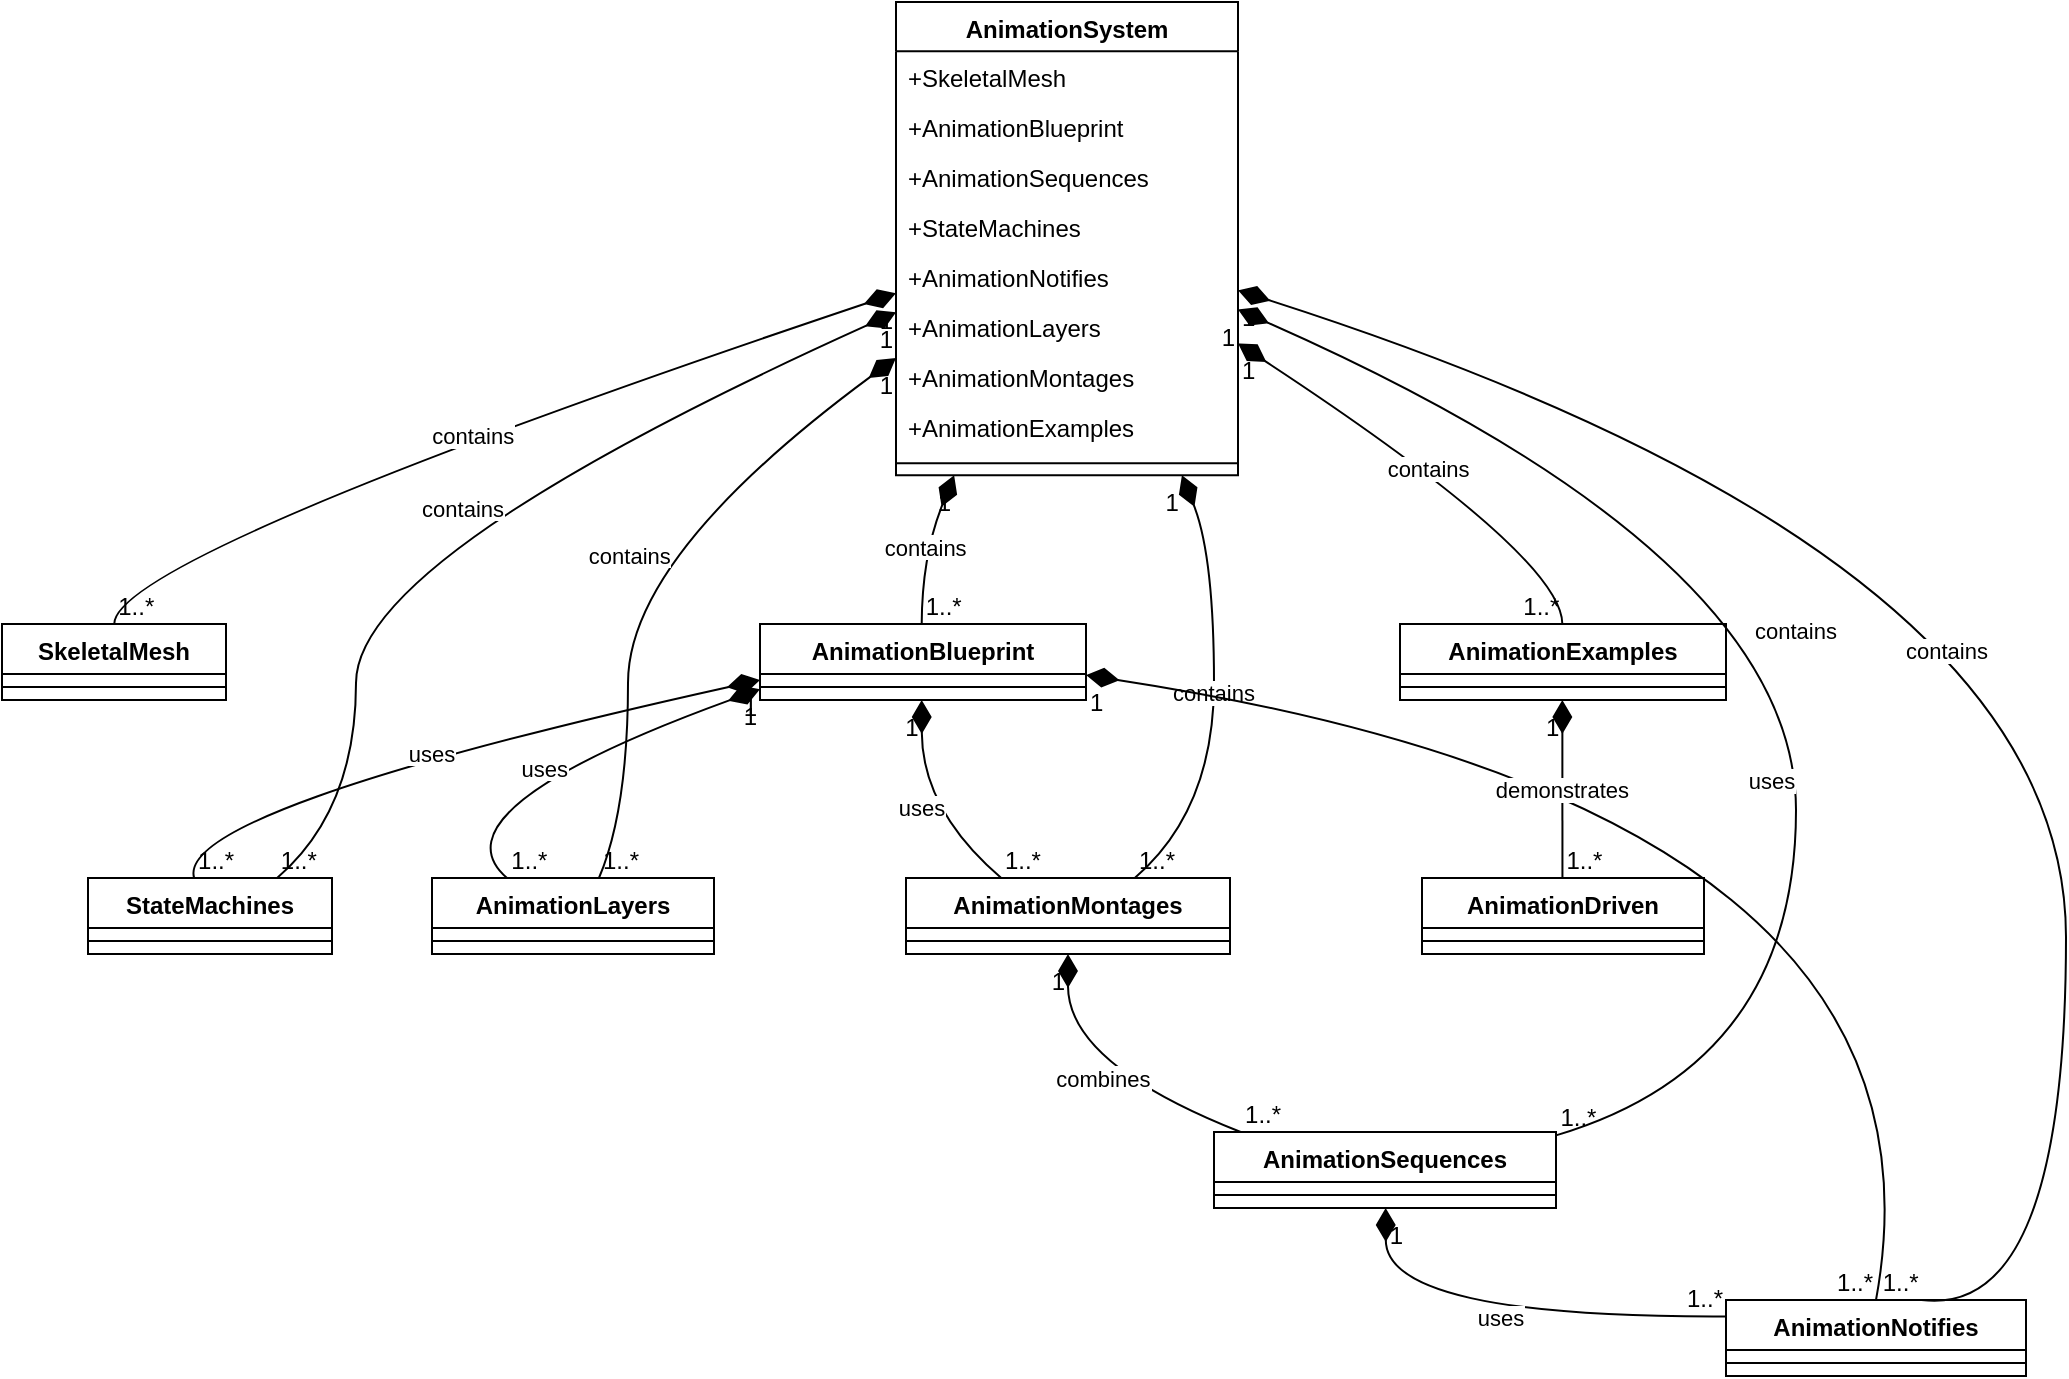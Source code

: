 <mxfile version="22.1.20" type="github">
  <diagram id="C5RBs43oDa-KdzZeNtuy" name="Page-1">
    <mxGraphModel dx="2391" dy="1103" grid="1" gridSize="10" guides="1" tooltips="1" connect="1" arrows="1" fold="1" page="1" pageScale="1" pageWidth="827" pageHeight="1169" math="0" shadow="0">
      <root>
        <mxCell id="WIyWlLk6GJQsqaUBKTNV-0" />
        <mxCell id="WIyWlLk6GJQsqaUBKTNV-1" parent="WIyWlLk6GJQsqaUBKTNV-0" />
        <mxCell id="pIJCKVKDnA2mxdf652Jw-0" value="AnimationSystem" style="swimlane;fontStyle=1;align=center;verticalAlign=top;childLayout=stackLayout;horizontal=1;startSize=24.632;horizontalStack=0;resizeParent=1;resizeParentMax=0;resizeLast=0;collapsible=0;marginBottom=0;" vertex="1" parent="WIyWlLk6GJQsqaUBKTNV-1">
          <mxGeometry x="567" y="520" width="171" height="236.632" as="geometry" />
        </mxCell>
        <mxCell id="pIJCKVKDnA2mxdf652Jw-1" value="+SkeletalMesh" style="text;strokeColor=none;fillColor=none;align=left;verticalAlign=top;spacingLeft=4;spacingRight=4;overflow=hidden;rotatable=0;points=[[0,0.5],[1,0.5]];portConstraint=eastwest;" vertex="1" parent="pIJCKVKDnA2mxdf652Jw-0">
          <mxGeometry y="24.632" width="171" height="25" as="geometry" />
        </mxCell>
        <mxCell id="pIJCKVKDnA2mxdf652Jw-2" value="+AnimationBlueprint" style="text;strokeColor=none;fillColor=none;align=left;verticalAlign=top;spacingLeft=4;spacingRight=4;overflow=hidden;rotatable=0;points=[[0,0.5],[1,0.5]];portConstraint=eastwest;" vertex="1" parent="pIJCKVKDnA2mxdf652Jw-0">
          <mxGeometry y="49.632" width="171" height="25" as="geometry" />
        </mxCell>
        <mxCell id="pIJCKVKDnA2mxdf652Jw-3" value="+AnimationSequences" style="text;strokeColor=none;fillColor=none;align=left;verticalAlign=top;spacingLeft=4;spacingRight=4;overflow=hidden;rotatable=0;points=[[0,0.5],[1,0.5]];portConstraint=eastwest;" vertex="1" parent="pIJCKVKDnA2mxdf652Jw-0">
          <mxGeometry y="74.632" width="171" height="25" as="geometry" />
        </mxCell>
        <mxCell id="pIJCKVKDnA2mxdf652Jw-4" value="+StateMachines" style="text;strokeColor=none;fillColor=none;align=left;verticalAlign=top;spacingLeft=4;spacingRight=4;overflow=hidden;rotatable=0;points=[[0,0.5],[1,0.5]];portConstraint=eastwest;" vertex="1" parent="pIJCKVKDnA2mxdf652Jw-0">
          <mxGeometry y="99.632" width="171" height="25" as="geometry" />
        </mxCell>
        <mxCell id="pIJCKVKDnA2mxdf652Jw-5" value="+AnimationNotifies" style="text;strokeColor=none;fillColor=none;align=left;verticalAlign=top;spacingLeft=4;spacingRight=4;overflow=hidden;rotatable=0;points=[[0,0.5],[1,0.5]];portConstraint=eastwest;" vertex="1" parent="pIJCKVKDnA2mxdf652Jw-0">
          <mxGeometry y="124.632" width="171" height="25" as="geometry" />
        </mxCell>
        <mxCell id="pIJCKVKDnA2mxdf652Jw-6" value="+AnimationLayers" style="text;strokeColor=none;fillColor=none;align=left;verticalAlign=top;spacingLeft=4;spacingRight=4;overflow=hidden;rotatable=0;points=[[0,0.5],[1,0.5]];portConstraint=eastwest;" vertex="1" parent="pIJCKVKDnA2mxdf652Jw-0">
          <mxGeometry y="149.632" width="171" height="25" as="geometry" />
        </mxCell>
        <mxCell id="pIJCKVKDnA2mxdf652Jw-7" value="+AnimationMontages" style="text;strokeColor=none;fillColor=none;align=left;verticalAlign=top;spacingLeft=4;spacingRight=4;overflow=hidden;rotatable=0;points=[[0,0.5],[1,0.5]];portConstraint=eastwest;" vertex="1" parent="pIJCKVKDnA2mxdf652Jw-0">
          <mxGeometry y="174.632" width="171" height="25" as="geometry" />
        </mxCell>
        <mxCell id="pIJCKVKDnA2mxdf652Jw-8" value="+AnimationExamples" style="text;strokeColor=none;fillColor=none;align=left;verticalAlign=top;spacingLeft=4;spacingRight=4;overflow=hidden;rotatable=0;points=[[0,0.5],[1,0.5]];portConstraint=eastwest;" vertex="1" parent="pIJCKVKDnA2mxdf652Jw-0">
          <mxGeometry y="199.632" width="171" height="25" as="geometry" />
        </mxCell>
        <mxCell id="pIJCKVKDnA2mxdf652Jw-9" style="line;strokeWidth=1;fillColor=none;align=left;verticalAlign=middle;spacingTop=-1;spacingLeft=3;spacingRight=3;rotatable=0;labelPosition=right;points=[];portConstraint=eastwest;strokeColor=inherit;" vertex="1" parent="pIJCKVKDnA2mxdf652Jw-0">
          <mxGeometry y="224.632" width="171" height="12" as="geometry" />
        </mxCell>
        <mxCell id="pIJCKVKDnA2mxdf652Jw-10" value="SkeletalMesh" style="swimlane;fontStyle=1;align=center;verticalAlign=top;childLayout=stackLayout;horizontal=1;startSize=25;horizontalStack=0;resizeParent=1;resizeParentMax=0;resizeLast=0;collapsible=0;marginBottom=0;" vertex="1" parent="WIyWlLk6GJQsqaUBKTNV-1">
          <mxGeometry x="120" y="831" width="112" height="38" as="geometry" />
        </mxCell>
        <mxCell id="pIJCKVKDnA2mxdf652Jw-11" style="line;strokeWidth=1;fillColor=none;align=left;verticalAlign=middle;spacingTop=-1;spacingLeft=3;spacingRight=3;rotatable=0;labelPosition=right;points=[];portConstraint=eastwest;strokeColor=inherit;" vertex="1" parent="pIJCKVKDnA2mxdf652Jw-10">
          <mxGeometry y="25" width="112" height="13" as="geometry" />
        </mxCell>
        <mxCell id="pIJCKVKDnA2mxdf652Jw-12" value="AnimationBlueprint" style="swimlane;fontStyle=1;align=center;verticalAlign=top;childLayout=stackLayout;horizontal=1;startSize=25;horizontalStack=0;resizeParent=1;resizeParentMax=0;resizeLast=0;collapsible=0;marginBottom=0;" vertex="1" parent="WIyWlLk6GJQsqaUBKTNV-1">
          <mxGeometry x="499" y="831" width="163" height="38" as="geometry" />
        </mxCell>
        <mxCell id="pIJCKVKDnA2mxdf652Jw-13" style="line;strokeWidth=1;fillColor=none;align=left;verticalAlign=middle;spacingTop=-1;spacingLeft=3;spacingRight=3;rotatable=0;labelPosition=right;points=[];portConstraint=eastwest;strokeColor=inherit;" vertex="1" parent="pIJCKVKDnA2mxdf652Jw-12">
          <mxGeometry y="25" width="163" height="13" as="geometry" />
        </mxCell>
        <mxCell id="pIJCKVKDnA2mxdf652Jw-14" value="AnimationSequences" style="swimlane;fontStyle=1;align=center;verticalAlign=top;childLayout=stackLayout;horizontal=1;startSize=25;horizontalStack=0;resizeParent=1;resizeParentMax=0;resizeLast=0;collapsible=0;marginBottom=0;" vertex="1" parent="WIyWlLk6GJQsqaUBKTNV-1">
          <mxGeometry x="726" y="1085" width="171" height="38" as="geometry" />
        </mxCell>
        <mxCell id="pIJCKVKDnA2mxdf652Jw-15" style="line;strokeWidth=1;fillColor=none;align=left;verticalAlign=middle;spacingTop=-1;spacingLeft=3;spacingRight=3;rotatable=0;labelPosition=right;points=[];portConstraint=eastwest;strokeColor=inherit;" vertex="1" parent="pIJCKVKDnA2mxdf652Jw-14">
          <mxGeometry y="25" width="171" height="13" as="geometry" />
        </mxCell>
        <mxCell id="pIJCKVKDnA2mxdf652Jw-16" value="StateMachines" style="swimlane;fontStyle=1;align=center;verticalAlign=top;childLayout=stackLayout;horizontal=1;startSize=25;horizontalStack=0;resizeParent=1;resizeParentMax=0;resizeLast=0;collapsible=0;marginBottom=0;" vertex="1" parent="WIyWlLk6GJQsqaUBKTNV-1">
          <mxGeometry x="163" y="958" width="122" height="38" as="geometry" />
        </mxCell>
        <mxCell id="pIJCKVKDnA2mxdf652Jw-17" style="line;strokeWidth=1;fillColor=none;align=left;verticalAlign=middle;spacingTop=-1;spacingLeft=3;spacingRight=3;rotatable=0;labelPosition=right;points=[];portConstraint=eastwest;strokeColor=inherit;" vertex="1" parent="pIJCKVKDnA2mxdf652Jw-16">
          <mxGeometry y="25" width="122" height="13" as="geometry" />
        </mxCell>
        <mxCell id="pIJCKVKDnA2mxdf652Jw-18" value="AnimationNotifies" style="swimlane;fontStyle=1;align=center;verticalAlign=top;childLayout=stackLayout;horizontal=1;startSize=25;horizontalStack=0;resizeParent=1;resizeParentMax=0;resizeLast=0;collapsible=0;marginBottom=0;" vertex="1" parent="WIyWlLk6GJQsqaUBKTNV-1">
          <mxGeometry x="982" y="1169" width="150" height="38" as="geometry" />
        </mxCell>
        <mxCell id="pIJCKVKDnA2mxdf652Jw-19" style="line;strokeWidth=1;fillColor=none;align=left;verticalAlign=middle;spacingTop=-1;spacingLeft=3;spacingRight=3;rotatable=0;labelPosition=right;points=[];portConstraint=eastwest;strokeColor=inherit;" vertex="1" parent="pIJCKVKDnA2mxdf652Jw-18">
          <mxGeometry y="25" width="150" height="13" as="geometry" />
        </mxCell>
        <mxCell id="pIJCKVKDnA2mxdf652Jw-20" value="AnimationLayers" style="swimlane;fontStyle=1;align=center;verticalAlign=top;childLayout=stackLayout;horizontal=1;startSize=25;horizontalStack=0;resizeParent=1;resizeParentMax=0;resizeLast=0;collapsible=0;marginBottom=0;" vertex="1" parent="WIyWlLk6GJQsqaUBKTNV-1">
          <mxGeometry x="335" y="958" width="141" height="38" as="geometry" />
        </mxCell>
        <mxCell id="pIJCKVKDnA2mxdf652Jw-21" style="line;strokeWidth=1;fillColor=none;align=left;verticalAlign=middle;spacingTop=-1;spacingLeft=3;spacingRight=3;rotatable=0;labelPosition=right;points=[];portConstraint=eastwest;strokeColor=inherit;" vertex="1" parent="pIJCKVKDnA2mxdf652Jw-20">
          <mxGeometry y="25" width="141" height="13" as="geometry" />
        </mxCell>
        <mxCell id="pIJCKVKDnA2mxdf652Jw-22" value="AnimationMontages" style="swimlane;fontStyle=1;align=center;verticalAlign=top;childLayout=stackLayout;horizontal=1;startSize=25;horizontalStack=0;resizeParent=1;resizeParentMax=0;resizeLast=0;collapsible=0;marginBottom=0;" vertex="1" parent="WIyWlLk6GJQsqaUBKTNV-1">
          <mxGeometry x="572" y="958" width="162" height="38" as="geometry" />
        </mxCell>
        <mxCell id="pIJCKVKDnA2mxdf652Jw-23" style="line;strokeWidth=1;fillColor=none;align=left;verticalAlign=middle;spacingTop=-1;spacingLeft=3;spacingRight=3;rotatable=0;labelPosition=right;points=[];portConstraint=eastwest;strokeColor=inherit;" vertex="1" parent="pIJCKVKDnA2mxdf652Jw-22">
          <mxGeometry y="25" width="162" height="13" as="geometry" />
        </mxCell>
        <mxCell id="pIJCKVKDnA2mxdf652Jw-24" value="AnimationExamples" style="swimlane;fontStyle=1;align=center;verticalAlign=top;childLayout=stackLayout;horizontal=1;startSize=25;horizontalStack=0;resizeParent=1;resizeParentMax=0;resizeLast=0;collapsible=0;marginBottom=0;" vertex="1" parent="WIyWlLk6GJQsqaUBKTNV-1">
          <mxGeometry x="819" y="831" width="163" height="38" as="geometry" />
        </mxCell>
        <mxCell id="pIJCKVKDnA2mxdf652Jw-25" style="line;strokeWidth=1;fillColor=none;align=left;verticalAlign=middle;spacingTop=-1;spacingLeft=3;spacingRight=3;rotatable=0;labelPosition=right;points=[];portConstraint=eastwest;strokeColor=inherit;" vertex="1" parent="pIJCKVKDnA2mxdf652Jw-24">
          <mxGeometry y="25" width="163" height="13" as="geometry" />
        </mxCell>
        <mxCell id="pIJCKVKDnA2mxdf652Jw-26" value="AnimationDriven" style="swimlane;fontStyle=1;align=center;verticalAlign=top;childLayout=stackLayout;horizontal=1;startSize=25;horizontalStack=0;resizeParent=1;resizeParentMax=0;resizeLast=0;collapsible=0;marginBottom=0;" vertex="1" parent="WIyWlLk6GJQsqaUBKTNV-1">
          <mxGeometry x="830" y="958" width="141" height="38" as="geometry" />
        </mxCell>
        <mxCell id="pIJCKVKDnA2mxdf652Jw-27" style="line;strokeWidth=1;fillColor=none;align=left;verticalAlign=middle;spacingTop=-1;spacingLeft=3;spacingRight=3;rotatable=0;labelPosition=right;points=[];portConstraint=eastwest;strokeColor=inherit;" vertex="1" parent="pIJCKVKDnA2mxdf652Jw-26">
          <mxGeometry y="25" width="141" height="13" as="geometry" />
        </mxCell>
        <mxCell id="pIJCKVKDnA2mxdf652Jw-28" value="contains" style="curved=1;startArrow=diamondThin;startSize=14;startFill=1;endArrow=none;exitX=0.002;exitY=0.615;entryX=0.501;entryY=0;rounded=0;" edge="1" parent="WIyWlLk6GJQsqaUBKTNV-1" source="pIJCKVKDnA2mxdf652Jw-0" target="pIJCKVKDnA2mxdf652Jw-10">
          <mxGeometry relative="1" as="geometry">
            <Array as="points">
              <mxPoint x="176" y="797" />
            </Array>
          </mxGeometry>
        </mxCell>
        <mxCell id="pIJCKVKDnA2mxdf652Jw-29" value="1" style="edgeLabel;resizable=0;labelBackgroundColor=none;fontSize=12;align=right;verticalAlign=top;" vertex="1" parent="pIJCKVKDnA2mxdf652Jw-28">
          <mxGeometry x="-1" relative="1" as="geometry" />
        </mxCell>
        <mxCell id="pIJCKVKDnA2mxdf652Jw-30" value="1..*" style="edgeLabel;resizable=0;labelBackgroundColor=none;fontSize=12;align=left;verticalAlign=bottom;" vertex="1" parent="pIJCKVKDnA2mxdf652Jw-28">
          <mxGeometry x="1" relative="1" as="geometry" />
        </mxCell>
        <mxCell id="pIJCKVKDnA2mxdf652Jw-31" value="contains" style="curved=1;startArrow=diamondThin;startSize=14;startFill=1;endArrow=none;exitX=0.17;exitY=1;entryX=0.496;entryY=0;rounded=0;" edge="1" parent="WIyWlLk6GJQsqaUBKTNV-1" source="pIJCKVKDnA2mxdf652Jw-0" target="pIJCKVKDnA2mxdf652Jw-12">
          <mxGeometry relative="1" as="geometry">
            <Array as="points">
              <mxPoint x="580" y="797" />
            </Array>
          </mxGeometry>
        </mxCell>
        <mxCell id="pIJCKVKDnA2mxdf652Jw-32" value="1" style="edgeLabel;resizable=0;labelBackgroundColor=none;fontSize=12;align=right;verticalAlign=top;" vertex="1" parent="pIJCKVKDnA2mxdf652Jw-31">
          <mxGeometry x="-1" relative="1" as="geometry" />
        </mxCell>
        <mxCell id="pIJCKVKDnA2mxdf652Jw-33" value="1..*" style="edgeLabel;resizable=0;labelBackgroundColor=none;fontSize=12;align=left;verticalAlign=bottom;" vertex="1" parent="pIJCKVKDnA2mxdf652Jw-31">
          <mxGeometry x="1" relative="1" as="geometry" />
        </mxCell>
        <mxCell id="pIJCKVKDnA2mxdf652Jw-34" value="contains" style="curved=1;startArrow=diamondThin;startSize=14;startFill=1;endArrow=none;exitX=1.004;exitY=0.651;entryX=1.004;entryY=0.041;rounded=0;" edge="1" parent="WIyWlLk6GJQsqaUBKTNV-1" source="pIJCKVKDnA2mxdf652Jw-0" target="pIJCKVKDnA2mxdf652Jw-14">
          <mxGeometry relative="1" as="geometry">
            <Array as="points">
              <mxPoint x="1017" y="797" />
              <mxPoint x="1017" y="1051" />
            </Array>
          </mxGeometry>
        </mxCell>
        <mxCell id="pIJCKVKDnA2mxdf652Jw-35" value="1" style="edgeLabel;resizable=0;labelBackgroundColor=none;fontSize=12;align=right;verticalAlign=top;" vertex="1" parent="pIJCKVKDnA2mxdf652Jw-34">
          <mxGeometry x="-1" relative="1" as="geometry" />
        </mxCell>
        <mxCell id="pIJCKVKDnA2mxdf652Jw-36" value="1..*" style="edgeLabel;resizable=0;labelBackgroundColor=none;fontSize=12;align=left;verticalAlign=bottom;" vertex="1" parent="pIJCKVKDnA2mxdf652Jw-34">
          <mxGeometry x="1" relative="1" as="geometry" />
        </mxCell>
        <mxCell id="pIJCKVKDnA2mxdf652Jw-37" value="contains" style="curved=1;startArrow=diamondThin;startSize=14;startFill=1;endArrow=none;exitX=0.002;exitY=0.655;entryX=0.775;entryY=0;rounded=0;" edge="1" parent="WIyWlLk6GJQsqaUBKTNV-1" source="pIJCKVKDnA2mxdf652Jw-0" target="pIJCKVKDnA2mxdf652Jw-16">
          <mxGeometry relative="1" as="geometry">
            <Array as="points">
              <mxPoint x="297" y="797" />
              <mxPoint x="297" y="924" />
            </Array>
          </mxGeometry>
        </mxCell>
        <mxCell id="pIJCKVKDnA2mxdf652Jw-38" value="1" style="edgeLabel;resizable=0;labelBackgroundColor=none;fontSize=12;align=right;verticalAlign=top;" vertex="1" parent="pIJCKVKDnA2mxdf652Jw-37">
          <mxGeometry x="-1" relative="1" as="geometry" />
        </mxCell>
        <mxCell id="pIJCKVKDnA2mxdf652Jw-39" value="1..*" style="edgeLabel;resizable=0;labelBackgroundColor=none;fontSize=12;align=left;verticalAlign=bottom;" vertex="1" parent="pIJCKVKDnA2mxdf652Jw-37">
          <mxGeometry x="1" relative="1" as="geometry" />
        </mxCell>
        <mxCell id="pIJCKVKDnA2mxdf652Jw-40" value="contains" style="curved=1;startArrow=diamondThin;startSize=14;startFill=1;endArrow=none;exitX=1.004;exitY=0.61;entryX=0.652;entryY=0;rounded=0;" edge="1" parent="WIyWlLk6GJQsqaUBKTNV-1" source="pIJCKVKDnA2mxdf652Jw-0" target="pIJCKVKDnA2mxdf652Jw-18">
          <mxGeometry x="-0.117" y="-63" relative="1" as="geometry">
            <Array as="points">
              <mxPoint x="1152" y="797" />
              <mxPoint x="1152" y="1178" />
            </Array>
            <mxPoint as="offset" />
          </mxGeometry>
        </mxCell>
        <mxCell id="pIJCKVKDnA2mxdf652Jw-41" value="1" style="edgeLabel;resizable=0;labelBackgroundColor=none;fontSize=12;align=left;verticalAlign=top;" vertex="1" parent="pIJCKVKDnA2mxdf652Jw-40">
          <mxGeometry x="-1" relative="1" as="geometry" />
        </mxCell>
        <mxCell id="pIJCKVKDnA2mxdf652Jw-42" value="1..*" style="edgeLabel;resizable=0;labelBackgroundColor=none;fontSize=12;align=right;verticalAlign=bottom;" vertex="1" parent="pIJCKVKDnA2mxdf652Jw-40">
          <mxGeometry x="1" relative="1" as="geometry" />
        </mxCell>
        <mxCell id="pIJCKVKDnA2mxdf652Jw-43" value="contains" style="curved=1;startArrow=diamondThin;startSize=14;startFill=1;endArrow=none;exitX=0.002;exitY=0.751;entryX=0.592;entryY=0;rounded=0;" edge="1" parent="WIyWlLk6GJQsqaUBKTNV-1" source="pIJCKVKDnA2mxdf652Jw-0" target="pIJCKVKDnA2mxdf652Jw-20">
          <mxGeometry relative="1" as="geometry">
            <Array as="points">
              <mxPoint x="433" y="797" />
              <mxPoint x="433" y="924" />
            </Array>
          </mxGeometry>
        </mxCell>
        <mxCell id="pIJCKVKDnA2mxdf652Jw-44" value="1" style="edgeLabel;resizable=0;labelBackgroundColor=none;fontSize=12;align=right;verticalAlign=top;" vertex="1" parent="pIJCKVKDnA2mxdf652Jw-43">
          <mxGeometry x="-1" relative="1" as="geometry" />
        </mxCell>
        <mxCell id="pIJCKVKDnA2mxdf652Jw-45" value="1..*" style="edgeLabel;resizable=0;labelBackgroundColor=none;fontSize=12;align=left;verticalAlign=bottom;" vertex="1" parent="pIJCKVKDnA2mxdf652Jw-43">
          <mxGeometry x="1" relative="1" as="geometry" />
        </mxCell>
        <mxCell id="pIJCKVKDnA2mxdf652Jw-46" value="contains" style="curved=1;startArrow=diamondThin;startSize=14;startFill=1;endArrow=none;exitX=0.836;exitY=1;entryX=0.706;entryY=0;rounded=0;" edge="1" parent="WIyWlLk6GJQsqaUBKTNV-1" source="pIJCKVKDnA2mxdf652Jw-0" target="pIJCKVKDnA2mxdf652Jw-22">
          <mxGeometry relative="1" as="geometry">
            <Array as="points">
              <mxPoint x="726" y="797" />
              <mxPoint x="726" y="924" />
            </Array>
          </mxGeometry>
        </mxCell>
        <mxCell id="pIJCKVKDnA2mxdf652Jw-47" value="1" style="edgeLabel;resizable=0;labelBackgroundColor=none;fontSize=12;align=right;verticalAlign=top;" vertex="1" parent="pIJCKVKDnA2mxdf652Jw-46">
          <mxGeometry x="-1" relative="1" as="geometry" />
        </mxCell>
        <mxCell id="pIJCKVKDnA2mxdf652Jw-48" value="1..*" style="edgeLabel;resizable=0;labelBackgroundColor=none;fontSize=12;align=left;verticalAlign=bottom;" vertex="1" parent="pIJCKVKDnA2mxdf652Jw-46">
          <mxGeometry x="1" relative="1" as="geometry" />
        </mxCell>
        <mxCell id="pIJCKVKDnA2mxdf652Jw-49" value="contains" style="curved=1;startArrow=diamondThin;startSize=14;startFill=1;endArrow=none;exitX=1.004;exitY=0.723;entryX=0.498;entryY=0;rounded=0;" edge="1" parent="WIyWlLk6GJQsqaUBKTNV-1" source="pIJCKVKDnA2mxdf652Jw-0" target="pIJCKVKDnA2mxdf652Jw-24">
          <mxGeometry relative="1" as="geometry">
            <Array as="points">
              <mxPoint x="900" y="797" />
            </Array>
          </mxGeometry>
        </mxCell>
        <mxCell id="pIJCKVKDnA2mxdf652Jw-50" value="1" style="edgeLabel;resizable=0;labelBackgroundColor=none;fontSize=12;align=left;verticalAlign=top;" vertex="1" parent="pIJCKVKDnA2mxdf652Jw-49">
          <mxGeometry x="-1" relative="1" as="geometry" />
        </mxCell>
        <mxCell id="pIJCKVKDnA2mxdf652Jw-51" value="1..*" style="edgeLabel;resizable=0;labelBackgroundColor=none;fontSize=12;align=right;verticalAlign=bottom;" vertex="1" parent="pIJCKVKDnA2mxdf652Jw-49">
          <mxGeometry x="1" relative="1" as="geometry" />
        </mxCell>
        <mxCell id="pIJCKVKDnA2mxdf652Jw-52" value="uses" style="curved=1;startArrow=diamondThin;startSize=14;startFill=1;endArrow=none;exitX=-0.003;exitY=0.738;entryX=0.435;entryY=0;rounded=0;" edge="1" parent="WIyWlLk6GJQsqaUBKTNV-1" source="pIJCKVKDnA2mxdf652Jw-12" target="pIJCKVKDnA2mxdf652Jw-16">
          <mxGeometry relative="1" as="geometry">
            <Array as="points">
              <mxPoint x="206" y="924" />
            </Array>
          </mxGeometry>
        </mxCell>
        <mxCell id="pIJCKVKDnA2mxdf652Jw-53" value="1" style="edgeLabel;resizable=0;labelBackgroundColor=none;fontSize=12;align=right;verticalAlign=top;" vertex="1" parent="pIJCKVKDnA2mxdf652Jw-52">
          <mxGeometry x="-1" relative="1" as="geometry" />
        </mxCell>
        <mxCell id="pIJCKVKDnA2mxdf652Jw-54" value="1..*" style="edgeLabel;resizable=0;labelBackgroundColor=none;fontSize=12;align=left;verticalAlign=bottom;" vertex="1" parent="pIJCKVKDnA2mxdf652Jw-52">
          <mxGeometry x="1" relative="1" as="geometry" />
        </mxCell>
        <mxCell id="pIJCKVKDnA2mxdf652Jw-55" value="uses" style="curved=1;startArrow=diamondThin;startSize=14;startFill=1;endArrow=none;exitX=-0.003;exitY=0.86;entryX=0.266;entryY=0;rounded=0;" edge="1" parent="WIyWlLk6GJQsqaUBKTNV-1" source="pIJCKVKDnA2mxdf652Jw-12" target="pIJCKVKDnA2mxdf652Jw-20">
          <mxGeometry relative="1" as="geometry">
            <Array as="points">
              <mxPoint x="333" y="924" />
            </Array>
          </mxGeometry>
        </mxCell>
        <mxCell id="pIJCKVKDnA2mxdf652Jw-56" value="1" style="edgeLabel;resizable=0;labelBackgroundColor=none;fontSize=12;align=right;verticalAlign=top;" vertex="1" parent="pIJCKVKDnA2mxdf652Jw-55">
          <mxGeometry x="-1" relative="1" as="geometry" />
        </mxCell>
        <mxCell id="pIJCKVKDnA2mxdf652Jw-57" value="1..*" style="edgeLabel;resizable=0;labelBackgroundColor=none;fontSize=12;align=left;verticalAlign=bottom;" vertex="1" parent="pIJCKVKDnA2mxdf652Jw-55">
          <mxGeometry x="1" relative="1" as="geometry" />
        </mxCell>
        <mxCell id="pIJCKVKDnA2mxdf652Jw-58" value="uses" style="curved=1;startArrow=diamondThin;startSize=14;startFill=1;endArrow=none;exitX=0.496;exitY=1;entryX=0.294;entryY=0;rounded=0;" edge="1" parent="WIyWlLk6GJQsqaUBKTNV-1" source="pIJCKVKDnA2mxdf652Jw-12" target="pIJCKVKDnA2mxdf652Jw-22">
          <mxGeometry relative="1" as="geometry">
            <Array as="points">
              <mxPoint x="580" y="924" />
            </Array>
          </mxGeometry>
        </mxCell>
        <mxCell id="pIJCKVKDnA2mxdf652Jw-59" value="1" style="edgeLabel;resizable=0;labelBackgroundColor=none;fontSize=12;align=right;verticalAlign=top;" vertex="1" parent="pIJCKVKDnA2mxdf652Jw-58">
          <mxGeometry x="-1" relative="1" as="geometry" />
        </mxCell>
        <mxCell id="pIJCKVKDnA2mxdf652Jw-60" value="1..*" style="edgeLabel;resizable=0;labelBackgroundColor=none;fontSize=12;align=left;verticalAlign=bottom;" vertex="1" parent="pIJCKVKDnA2mxdf652Jw-58">
          <mxGeometry x="1" relative="1" as="geometry" />
        </mxCell>
        <mxCell id="pIJCKVKDnA2mxdf652Jw-61" value="uses" style="curved=1;startArrow=diamondThin;startSize=14;startFill=1;endArrow=none;exitX=0.994;exitY=0.67;entryX=0.5;entryY=0;rounded=0;" edge="1" parent="WIyWlLk6GJQsqaUBKTNV-1" source="pIJCKVKDnA2mxdf652Jw-12" target="pIJCKVKDnA2mxdf652Jw-18">
          <mxGeometry relative="1" as="geometry">
            <Array as="points">
              <mxPoint x="1102" y="924" />
            </Array>
          </mxGeometry>
        </mxCell>
        <mxCell id="pIJCKVKDnA2mxdf652Jw-62" value="1" style="edgeLabel;resizable=0;labelBackgroundColor=none;fontSize=12;align=left;verticalAlign=top;" vertex="1" parent="pIJCKVKDnA2mxdf652Jw-61">
          <mxGeometry x="-1" relative="1" as="geometry" />
        </mxCell>
        <mxCell id="pIJCKVKDnA2mxdf652Jw-63" value="1..*" style="edgeLabel;resizable=0;labelBackgroundColor=none;fontSize=12;align=right;verticalAlign=bottom;" vertex="1" parent="pIJCKVKDnA2mxdf652Jw-61">
          <mxGeometry x="1" relative="1" as="geometry" />
        </mxCell>
        <mxCell id="pIJCKVKDnA2mxdf652Jw-64" value="uses" style="curved=1;startArrow=diamondThin;startSize=14;startFill=1;endArrow=none;exitX=0.502;exitY=1;entryX=-0.0;entryY=0.217;rounded=0;" edge="1" parent="WIyWlLk6GJQsqaUBKTNV-1" source="pIJCKVKDnA2mxdf652Jw-14" target="pIJCKVKDnA2mxdf652Jw-18">
          <mxGeometry relative="1" as="geometry">
            <Array as="points">
              <mxPoint x="812" y="1178" />
            </Array>
          </mxGeometry>
        </mxCell>
        <mxCell id="pIJCKVKDnA2mxdf652Jw-65" value="1" style="edgeLabel;resizable=0;labelBackgroundColor=none;fontSize=12;align=left;verticalAlign=top;" vertex="1" parent="pIJCKVKDnA2mxdf652Jw-64">
          <mxGeometry x="-1" relative="1" as="geometry" />
        </mxCell>
        <mxCell id="pIJCKVKDnA2mxdf652Jw-66" value="1..*" style="edgeLabel;resizable=0;labelBackgroundColor=none;fontSize=12;align=right;verticalAlign=bottom;" vertex="1" parent="pIJCKVKDnA2mxdf652Jw-64">
          <mxGeometry x="1" relative="1" as="geometry" />
        </mxCell>
        <mxCell id="pIJCKVKDnA2mxdf652Jw-67" value="combines" style="curved=1;startArrow=diamondThin;startSize=14;startFill=1;endArrow=none;exitX=0.5;exitY=1;entryX=0.078;entryY=0;rounded=0;" edge="1" parent="WIyWlLk6GJQsqaUBKTNV-1" source="pIJCKVKDnA2mxdf652Jw-22" target="pIJCKVKDnA2mxdf652Jw-14">
          <mxGeometry relative="1" as="geometry">
            <Array as="points">
              <mxPoint x="653" y="1051" />
            </Array>
          </mxGeometry>
        </mxCell>
        <mxCell id="pIJCKVKDnA2mxdf652Jw-68" value="1" style="edgeLabel;resizable=0;labelBackgroundColor=none;fontSize=12;align=right;verticalAlign=top;" vertex="1" parent="pIJCKVKDnA2mxdf652Jw-67">
          <mxGeometry x="-1" relative="1" as="geometry" />
        </mxCell>
        <mxCell id="pIJCKVKDnA2mxdf652Jw-69" value="1..*" style="edgeLabel;resizable=0;labelBackgroundColor=none;fontSize=12;align=left;verticalAlign=bottom;" vertex="1" parent="pIJCKVKDnA2mxdf652Jw-67">
          <mxGeometry x="1" relative="1" as="geometry" />
        </mxCell>
        <mxCell id="pIJCKVKDnA2mxdf652Jw-70" value="demonstrates" style="curved=1;startArrow=diamondThin;startSize=14;startFill=1;endArrow=none;exitX=0.498;exitY=1;entryX=0.498;entryY=0;rounded=0;" edge="1" parent="WIyWlLk6GJQsqaUBKTNV-1" source="pIJCKVKDnA2mxdf652Jw-24" target="pIJCKVKDnA2mxdf652Jw-26">
          <mxGeometry relative="1" as="geometry">
            <Array as="points" />
          </mxGeometry>
        </mxCell>
        <mxCell id="pIJCKVKDnA2mxdf652Jw-71" value="1" style="edgeLabel;resizable=0;labelBackgroundColor=none;fontSize=12;align=right;verticalAlign=top;" vertex="1" parent="pIJCKVKDnA2mxdf652Jw-70">
          <mxGeometry x="-1" relative="1" as="geometry" />
        </mxCell>
        <mxCell id="pIJCKVKDnA2mxdf652Jw-72" value="1..*" style="edgeLabel;resizable=0;labelBackgroundColor=none;fontSize=12;align=left;verticalAlign=bottom;" vertex="1" parent="pIJCKVKDnA2mxdf652Jw-70">
          <mxGeometry x="1" relative="1" as="geometry" />
        </mxCell>
      </root>
    </mxGraphModel>
  </diagram>
</mxfile>
